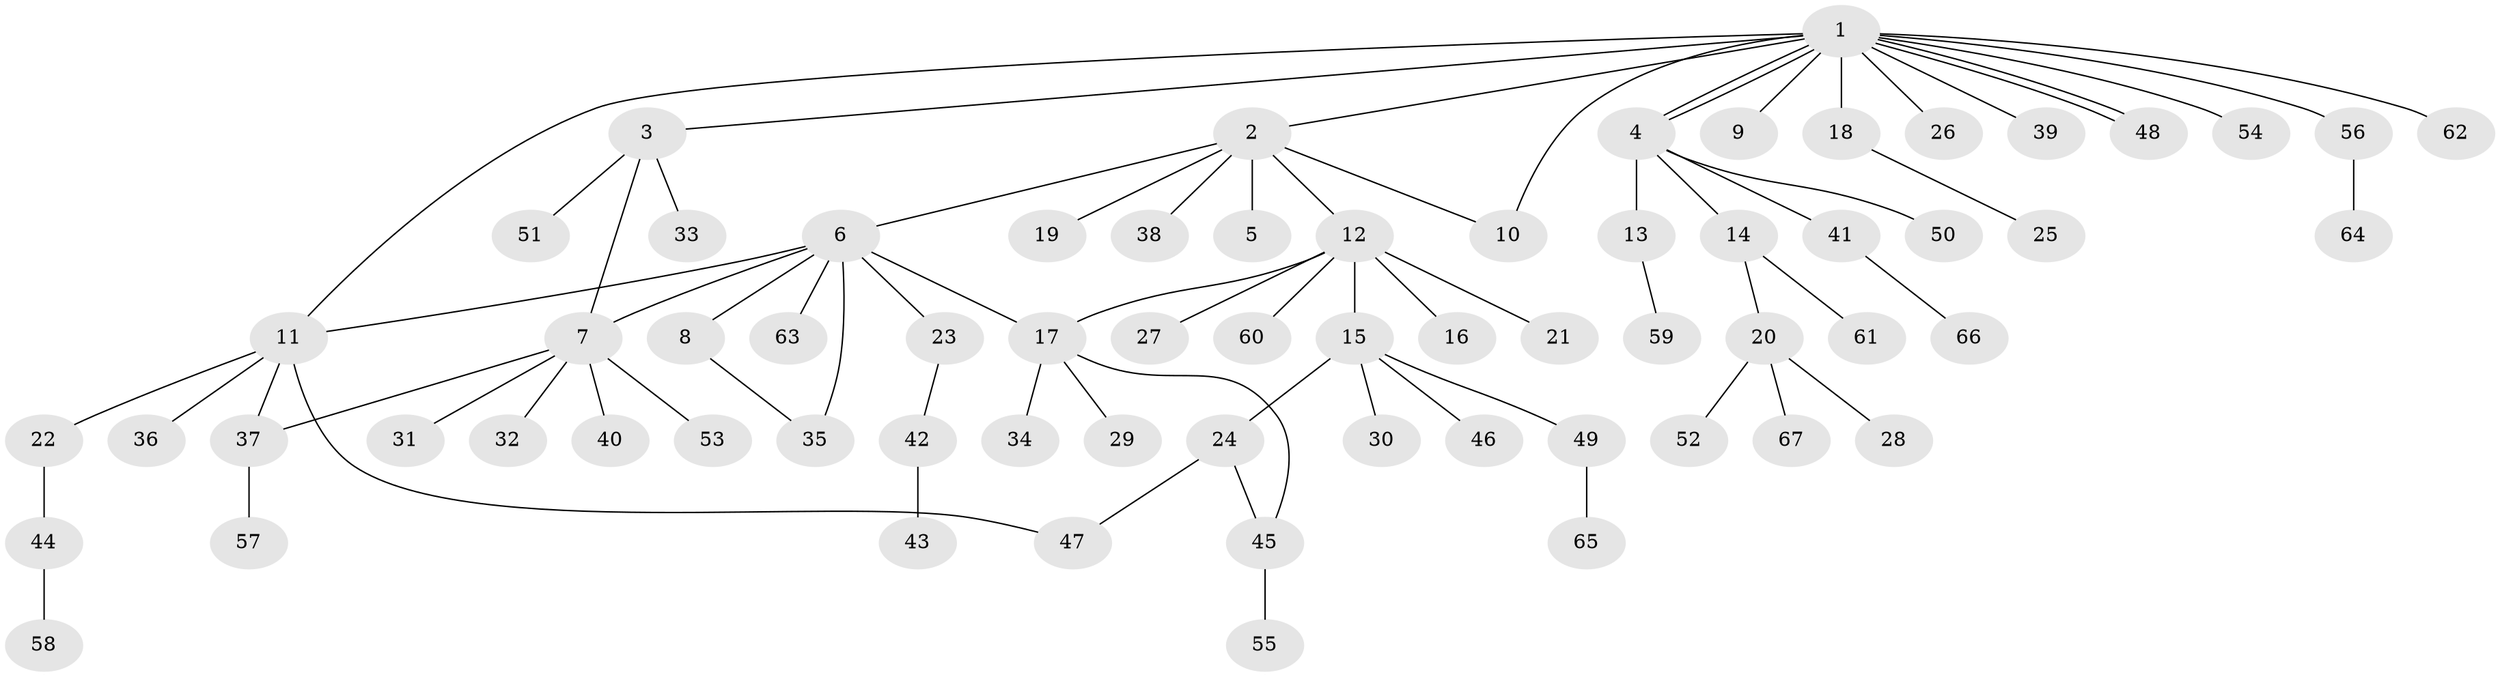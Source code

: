 // coarse degree distribution, {4: 0.07317073170731707, 1: 0.5609756097560976, 2: 0.17073170731707318, 5: 0.07317073170731707, 6: 0.04878048780487805, 3: 0.04878048780487805, 12: 0.024390243902439025}
// Generated by graph-tools (version 1.1) at 2025/36/03/04/25 23:36:48]
// undirected, 67 vertices, 76 edges
graph export_dot {
  node [color=gray90,style=filled];
  1;
  2;
  3;
  4;
  5;
  6;
  7;
  8;
  9;
  10;
  11;
  12;
  13;
  14;
  15;
  16;
  17;
  18;
  19;
  20;
  21;
  22;
  23;
  24;
  25;
  26;
  27;
  28;
  29;
  30;
  31;
  32;
  33;
  34;
  35;
  36;
  37;
  38;
  39;
  40;
  41;
  42;
  43;
  44;
  45;
  46;
  47;
  48;
  49;
  50;
  51;
  52;
  53;
  54;
  55;
  56;
  57;
  58;
  59;
  60;
  61;
  62;
  63;
  64;
  65;
  66;
  67;
  1 -- 2;
  1 -- 3;
  1 -- 4;
  1 -- 4;
  1 -- 9;
  1 -- 10;
  1 -- 11;
  1 -- 18;
  1 -- 26;
  1 -- 39;
  1 -- 48;
  1 -- 48;
  1 -- 54;
  1 -- 56;
  1 -- 62;
  2 -- 5;
  2 -- 6;
  2 -- 10;
  2 -- 12;
  2 -- 19;
  2 -- 38;
  3 -- 7;
  3 -- 33;
  3 -- 51;
  4 -- 13;
  4 -- 14;
  4 -- 41;
  4 -- 50;
  6 -- 7;
  6 -- 8;
  6 -- 11;
  6 -- 17;
  6 -- 23;
  6 -- 35;
  6 -- 63;
  7 -- 31;
  7 -- 32;
  7 -- 37;
  7 -- 40;
  7 -- 53;
  8 -- 35;
  11 -- 22;
  11 -- 36;
  11 -- 37;
  11 -- 47;
  12 -- 15;
  12 -- 16;
  12 -- 17;
  12 -- 21;
  12 -- 27;
  12 -- 60;
  13 -- 59;
  14 -- 20;
  14 -- 61;
  15 -- 24;
  15 -- 30;
  15 -- 46;
  15 -- 49;
  17 -- 29;
  17 -- 34;
  17 -- 45;
  18 -- 25;
  20 -- 28;
  20 -- 52;
  20 -- 67;
  22 -- 44;
  23 -- 42;
  24 -- 45;
  24 -- 47;
  37 -- 57;
  41 -- 66;
  42 -- 43;
  44 -- 58;
  45 -- 55;
  49 -- 65;
  56 -- 64;
}
